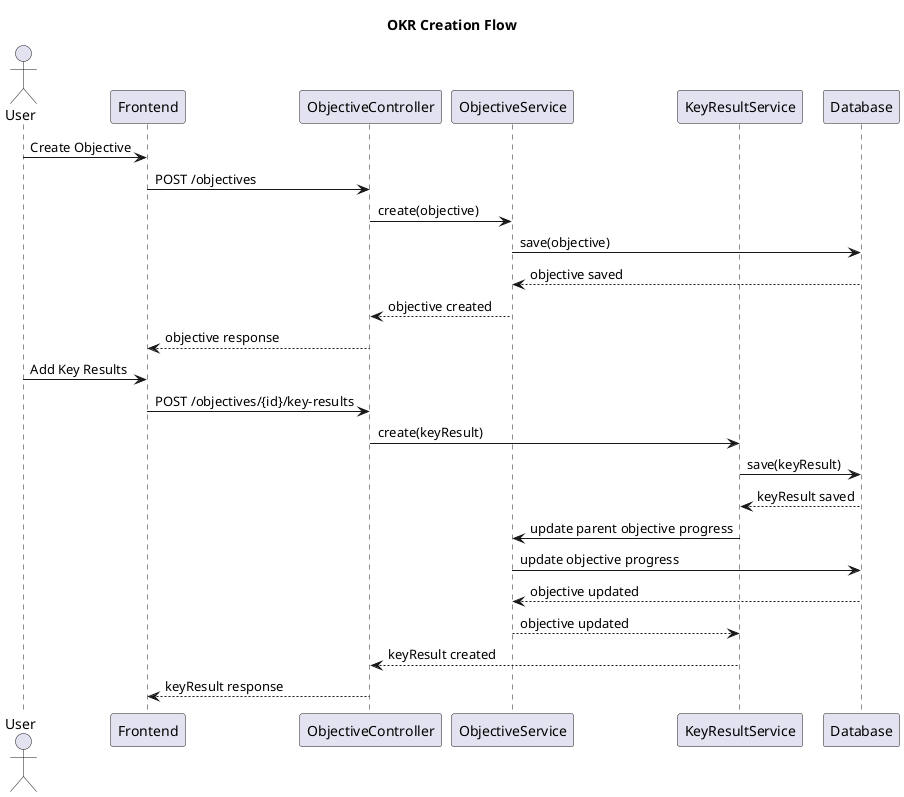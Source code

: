 @startuml OKR_Create_Flow
title OKR Creation Flow

actor User
participant Frontend
participant "ObjectiveController" as OC
participant "ObjectiveService" as OS
participant "KeyResultService" as KRS
participant Database

User -> Frontend: Create Objective
Frontend -> OC: POST /objectives
OC -> OS: create(objective)
OS -> Database: save(objective)
Database --> OS: objective saved
OS --> OC: objective created
OC --> Frontend: objective response

User -> Frontend: Add Key Results
Frontend -> OC: POST /objectives/{id}/key-results
OC -> KRS: create(keyResult)
KRS -> Database: save(keyResult)
Database --> KRS: keyResult saved
KRS -> OS: update parent objective progress
OS -> Database: update objective progress
Database --> OS: objective updated
OS --> KRS: objective updated
KRS --> OC: keyResult created
OC --> Frontend: keyResult response

@enduml

